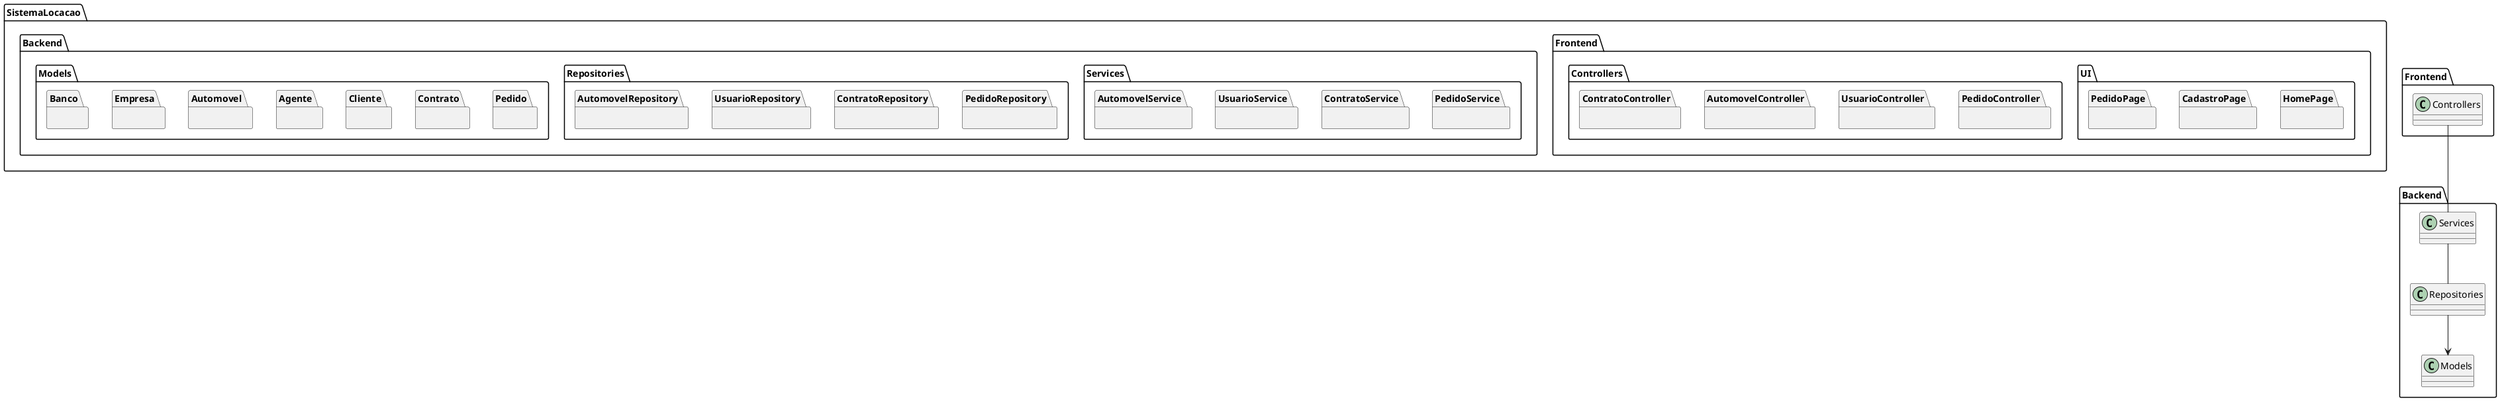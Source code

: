 @startuml
package "SistemaLocacao" {
  
  package "Frontend" {
    package "UI" {
      package HomePage{}
      package CadastroPage{}
      package PedidoPage{}
    }

    package "Controllers" {
      package PedidoController{}
      package UsuarioController{}
      package AutomovelController{}
      package ContratoController{}  
    }
  }

  package "Backend" {
    package "Services" {
      package PedidoService{}
      package ContratoService{}
      package UsuarioService{}
      package AutomovelService{}
    }

    package "Repositories" {
      package PedidoRepository{}
      package ContratoRepository{}
      package UsuarioRepository{}
      package AutomovelRepository{}
    }

    package "Models" {
      package Pedido{}
      package Contrato{}
      package Cliente{}
      package Agente{}
      package Automovel{}
      package Empresa{}
      package Banco{}
    }
  }

}

' Relacionamentos
Frontend.Controllers -- Backend.Services
Backend.Services -- Backend.Repositories
Backend.Repositories --> Backend.Models


@enduml

